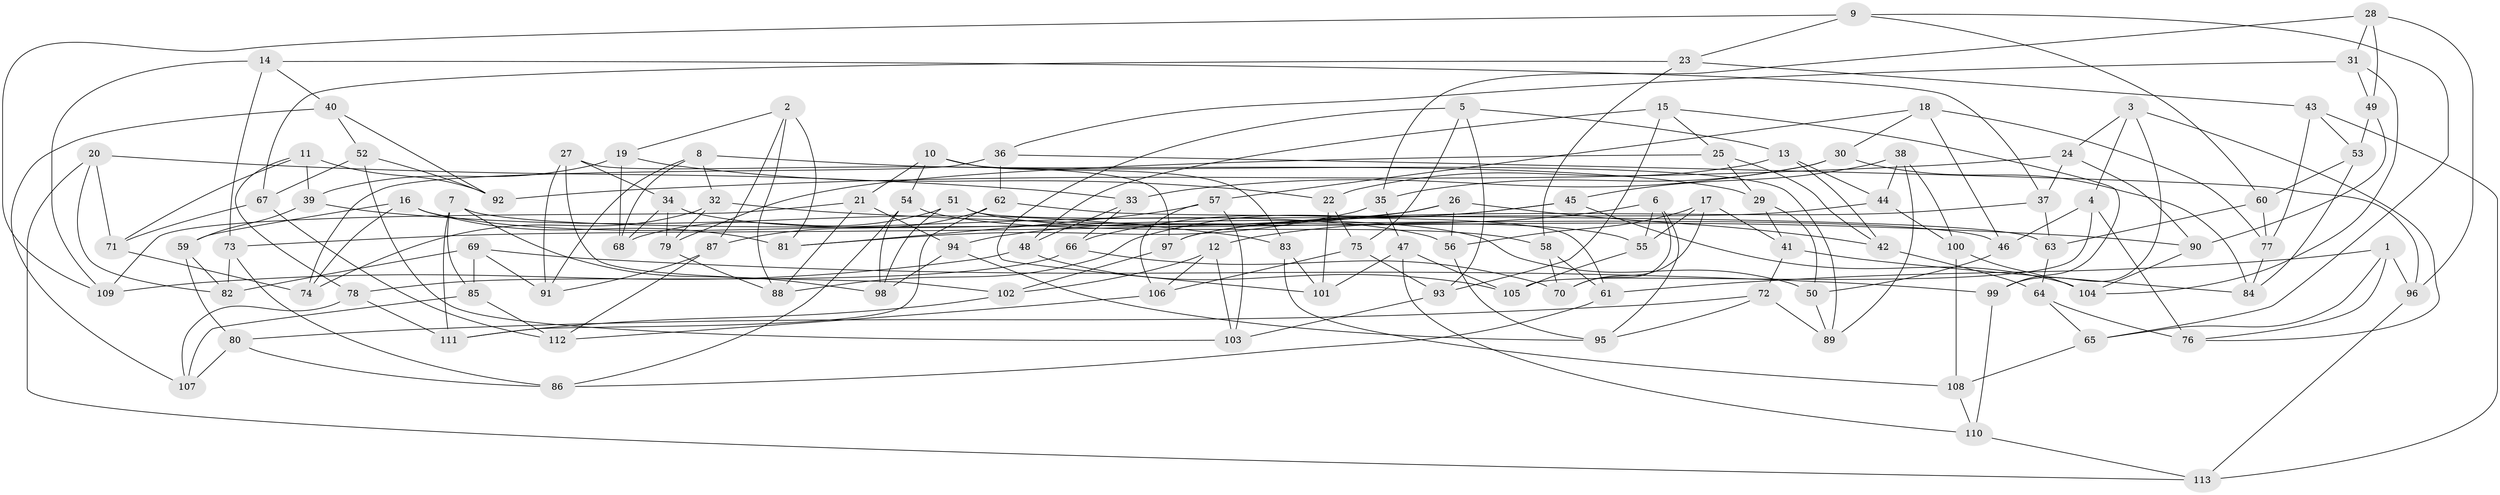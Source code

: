 // coarse degree distribution, {3: 0.13432835820895522, 4: 0.5671641791044776, 2: 0.029850746268656716, 7: 0.05970149253731343, 5: 0.1044776119402985, 8: 0.029850746268656716, 6: 0.014925373134328358, 10: 0.029850746268656716, 13: 0.029850746268656716}
// Generated by graph-tools (version 1.1) at 2025/03/03/04/25 22:03:00]
// undirected, 113 vertices, 226 edges
graph export_dot {
graph [start="1"]
  node [color=gray90,style=filled];
  1;
  2;
  3;
  4;
  5;
  6;
  7;
  8;
  9;
  10;
  11;
  12;
  13;
  14;
  15;
  16;
  17;
  18;
  19;
  20;
  21;
  22;
  23;
  24;
  25;
  26;
  27;
  28;
  29;
  30;
  31;
  32;
  33;
  34;
  35;
  36;
  37;
  38;
  39;
  40;
  41;
  42;
  43;
  44;
  45;
  46;
  47;
  48;
  49;
  50;
  51;
  52;
  53;
  54;
  55;
  56;
  57;
  58;
  59;
  60;
  61;
  62;
  63;
  64;
  65;
  66;
  67;
  68;
  69;
  70;
  71;
  72;
  73;
  74;
  75;
  76;
  77;
  78;
  79;
  80;
  81;
  82;
  83;
  84;
  85;
  86;
  87;
  88;
  89;
  90;
  91;
  92;
  93;
  94;
  95;
  96;
  97;
  98;
  99;
  100;
  101;
  102;
  103;
  104;
  105;
  106;
  107;
  108;
  109;
  110;
  111;
  112;
  113;
  1 -- 96;
  1 -- 65;
  1 -- 76;
  1 -- 61;
  2 -- 87;
  2 -- 81;
  2 -- 19;
  2 -- 88;
  3 -- 76;
  3 -- 24;
  3 -- 99;
  3 -- 4;
  4 -- 46;
  4 -- 76;
  4 -- 105;
  5 -- 101;
  5 -- 75;
  5 -- 13;
  5 -- 93;
  6 -- 70;
  6 -- 55;
  6 -- 95;
  6 -- 12;
  7 -- 111;
  7 -- 85;
  7 -- 46;
  7 -- 98;
  8 -- 68;
  8 -- 91;
  8 -- 29;
  8 -- 32;
  9 -- 109;
  9 -- 60;
  9 -- 23;
  9 -- 65;
  10 -- 54;
  10 -- 83;
  10 -- 21;
  10 -- 89;
  11 -- 92;
  11 -- 78;
  11 -- 71;
  11 -- 39;
  12 -- 102;
  12 -- 103;
  12 -- 106;
  13 -- 22;
  13 -- 42;
  13 -- 44;
  14 -- 109;
  14 -- 40;
  14 -- 37;
  14 -- 73;
  15 -- 93;
  15 -- 99;
  15 -- 48;
  15 -- 25;
  16 -- 56;
  16 -- 59;
  16 -- 81;
  16 -- 74;
  17 -- 41;
  17 -- 56;
  17 -- 70;
  17 -- 55;
  18 -- 30;
  18 -- 77;
  18 -- 46;
  18 -- 57;
  19 -- 39;
  19 -- 68;
  19 -- 22;
  20 -- 71;
  20 -- 82;
  20 -- 33;
  20 -- 113;
  21 -- 109;
  21 -- 94;
  21 -- 88;
  22 -- 75;
  22 -- 101;
  23 -- 43;
  23 -- 67;
  23 -- 58;
  24 -- 90;
  24 -- 92;
  24 -- 37;
  25 -- 79;
  25 -- 42;
  25 -- 29;
  26 -- 56;
  26 -- 94;
  26 -- 42;
  26 -- 73;
  27 -- 34;
  27 -- 102;
  27 -- 91;
  27 -- 97;
  28 -- 35;
  28 -- 49;
  28 -- 31;
  28 -- 96;
  29 -- 41;
  29 -- 50;
  30 -- 84;
  30 -- 35;
  30 -- 33;
  31 -- 49;
  31 -- 104;
  31 -- 36;
  32 -- 79;
  32 -- 74;
  32 -- 90;
  33 -- 48;
  33 -- 66;
  34 -- 50;
  34 -- 68;
  34 -- 79;
  35 -- 47;
  35 -- 81;
  36 -- 96;
  36 -- 74;
  36 -- 62;
  37 -- 97;
  37 -- 63;
  38 -- 89;
  38 -- 45;
  38 -- 100;
  38 -- 44;
  39 -- 83;
  39 -- 59;
  40 -- 52;
  40 -- 92;
  40 -- 107;
  41 -- 84;
  41 -- 72;
  42 -- 64;
  43 -- 77;
  43 -- 113;
  43 -- 53;
  44 -- 100;
  44 -- 97;
  45 -- 88;
  45 -- 66;
  45 -- 104;
  46 -- 50;
  47 -- 105;
  47 -- 110;
  47 -- 101;
  48 -- 105;
  48 -- 109;
  49 -- 90;
  49 -- 53;
  50 -- 89;
  51 -- 98;
  51 -- 61;
  51 -- 55;
  51 -- 68;
  52 -- 103;
  52 -- 67;
  52 -- 92;
  53 -- 84;
  53 -- 60;
  54 -- 98;
  54 -- 58;
  54 -- 86;
  55 -- 105;
  56 -- 95;
  57 -- 106;
  57 -- 103;
  57 -- 81;
  58 -- 61;
  58 -- 70;
  59 -- 82;
  59 -- 80;
  60 -- 63;
  60 -- 77;
  61 -- 86;
  62 -- 63;
  62 -- 111;
  62 -- 87;
  63 -- 64;
  64 -- 76;
  64 -- 65;
  65 -- 108;
  66 -- 70;
  66 -- 78;
  67 -- 71;
  67 -- 112;
  69 -- 99;
  69 -- 85;
  69 -- 91;
  69 -- 82;
  71 -- 74;
  72 -- 89;
  72 -- 80;
  72 -- 95;
  73 -- 86;
  73 -- 82;
  75 -- 106;
  75 -- 93;
  77 -- 84;
  78 -- 111;
  78 -- 107;
  79 -- 88;
  80 -- 107;
  80 -- 86;
  83 -- 101;
  83 -- 108;
  85 -- 112;
  85 -- 107;
  87 -- 91;
  87 -- 112;
  90 -- 104;
  93 -- 103;
  94 -- 98;
  94 -- 95;
  96 -- 113;
  97 -- 102;
  99 -- 110;
  100 -- 104;
  100 -- 108;
  102 -- 111;
  106 -- 112;
  108 -- 110;
  110 -- 113;
}
